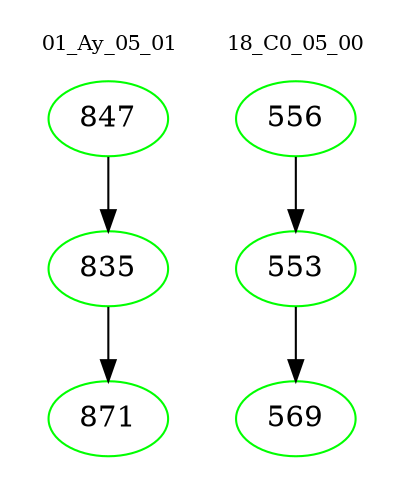 digraph{
subgraph cluster_0 {
color = white
label = "01_Ay_05_01";
fontsize=10;
T0_847 [label="847", color="green"]
T0_847 -> T0_835 [color="black"]
T0_835 [label="835", color="green"]
T0_835 -> T0_871 [color="black"]
T0_871 [label="871", color="green"]
}
subgraph cluster_1 {
color = white
label = "18_C0_05_00";
fontsize=10;
T1_556 [label="556", color="green"]
T1_556 -> T1_553 [color="black"]
T1_553 [label="553", color="green"]
T1_553 -> T1_569 [color="black"]
T1_569 [label="569", color="green"]
}
}
